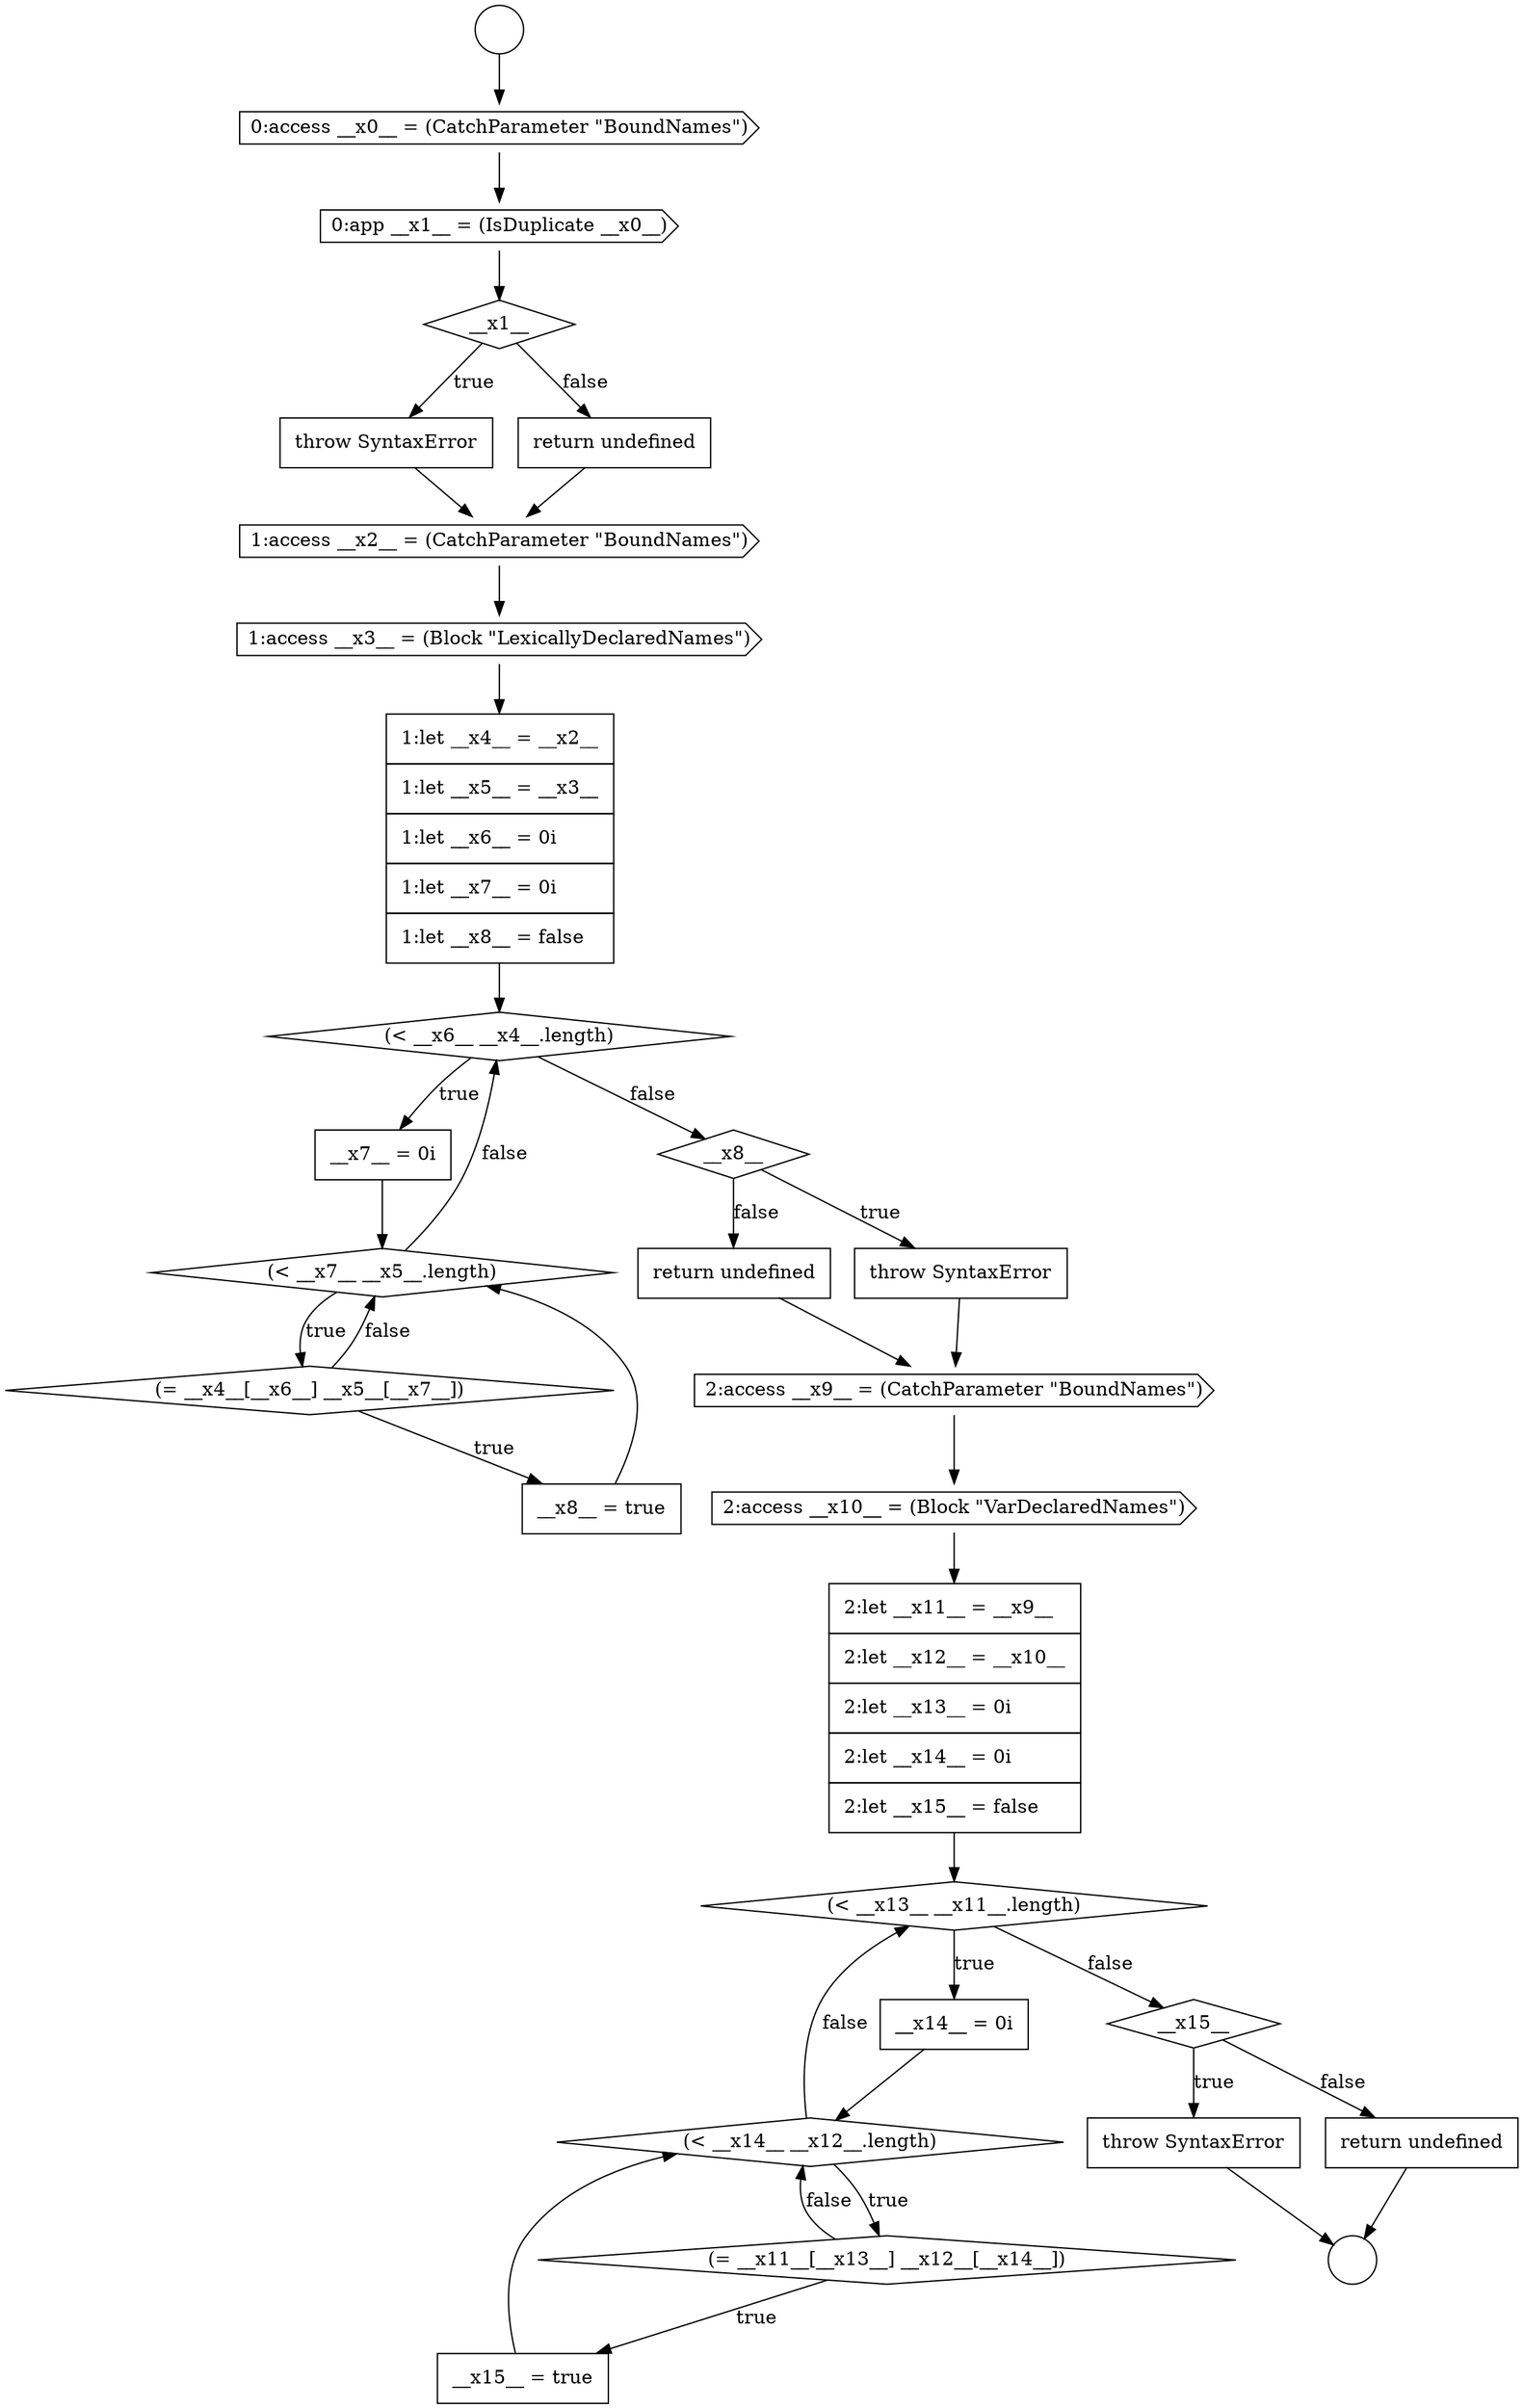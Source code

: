 digraph {
  node18684 [shape=circle label=" " color="black" fillcolor="white" style=filled]
  node18688 [shape=none, margin=0, label=<<font color="black">
    <table border="0" cellborder="1" cellspacing="0" cellpadding="10">
      <tr><td align="left">throw SyntaxError</td></tr>
    </table>
  </font>> color="black" fillcolor="white" style=filled]
  node18685 [shape=cds, label=<<font color="black">0:access __x0__ = (CatchParameter &quot;BoundNames&quot;)</font>> color="black" fillcolor="white" style=filled]
  node18697 [shape=none, margin=0, label=<<font color="black">
    <table border="0" cellborder="1" cellspacing="0" cellpadding="10">
      <tr><td align="left">__x8__ = true</td></tr>
    </table>
  </font>> color="black" fillcolor="white" style=filled]
  node18689 [shape=none, margin=0, label=<<font color="black">
    <table border="0" cellborder="1" cellspacing="0" cellpadding="10">
      <tr><td align="left">return undefined</td></tr>
    </table>
  </font>> color="black" fillcolor="white" style=filled]
  node18711 [shape=none, margin=0, label=<<font color="black">
    <table border="0" cellborder="1" cellspacing="0" cellpadding="10">
      <tr><td align="left">return undefined</td></tr>
    </table>
  </font>> color="black" fillcolor="white" style=filled]
  node18683 [shape=circle label=" " color="black" fillcolor="white" style=filled]
  node18699 [shape=none, margin=0, label=<<font color="black">
    <table border="0" cellborder="1" cellspacing="0" cellpadding="10">
      <tr><td align="left">throw SyntaxError</td></tr>
    </table>
  </font>> color="black" fillcolor="white" style=filled]
  node18687 [shape=diamond, label=<<font color="black">__x1__</font>> color="black" fillcolor="white" style=filled]
  node18694 [shape=none, margin=0, label=<<font color="black">
    <table border="0" cellborder="1" cellspacing="0" cellpadding="10">
      <tr><td align="left">__x7__ = 0i</td></tr>
    </table>
  </font>> color="black" fillcolor="white" style=filled]
  node18691 [shape=cds, label=<<font color="black">1:access __x3__ = (Block &quot;LexicallyDeclaredNames&quot;)</font>> color="black" fillcolor="white" style=filled]
  node18706 [shape=diamond, label=<<font color="black">(&lt; __x14__ __x12__.length)</font>> color="black" fillcolor="white" style=filled]
  node18703 [shape=none, margin=0, label=<<font color="black">
    <table border="0" cellborder="1" cellspacing="0" cellpadding="10">
      <tr><td align="left">2:let __x11__ = __x9__</td></tr>
      <tr><td align="left">2:let __x12__ = __x10__</td></tr>
      <tr><td align="left">2:let __x13__ = 0i</td></tr>
      <tr><td align="left">2:let __x14__ = 0i</td></tr>
      <tr><td align="left">2:let __x15__ = false</td></tr>
    </table>
  </font>> color="black" fillcolor="white" style=filled]
  node18700 [shape=none, margin=0, label=<<font color="black">
    <table border="0" cellborder="1" cellspacing="0" cellpadding="10">
      <tr><td align="left">return undefined</td></tr>
    </table>
  </font>> color="black" fillcolor="white" style=filled]
  node18693 [shape=diamond, label=<<font color="black">(&lt; __x6__ __x4__.length)</font>> color="black" fillcolor="white" style=filled]
  node18710 [shape=none, margin=0, label=<<font color="black">
    <table border="0" cellborder="1" cellspacing="0" cellpadding="10">
      <tr><td align="left">throw SyntaxError</td></tr>
    </table>
  </font>> color="black" fillcolor="white" style=filled]
  node18690 [shape=cds, label=<<font color="black">1:access __x2__ = (CatchParameter &quot;BoundNames&quot;)</font>> color="black" fillcolor="white" style=filled]
  node18705 [shape=none, margin=0, label=<<font color="black">
    <table border="0" cellborder="1" cellspacing="0" cellpadding="10">
      <tr><td align="left">__x14__ = 0i</td></tr>
    </table>
  </font>> color="black" fillcolor="white" style=filled]
  node18696 [shape=diamond, label=<<font color="black">(= __x4__[__x6__] __x5__[__x7__])</font>> color="black" fillcolor="white" style=filled]
  node18701 [shape=cds, label=<<font color="black">2:access __x9__ = (CatchParameter &quot;BoundNames&quot;)</font>> color="black" fillcolor="white" style=filled]
  node18709 [shape=diamond, label=<<font color="black">__x15__</font>> color="black" fillcolor="white" style=filled]
  node18704 [shape=diamond, label=<<font color="black">(&lt; __x13__ __x11__.length)</font>> color="black" fillcolor="white" style=filled]
  node18695 [shape=diamond, label=<<font color="black">(&lt; __x7__ __x5__.length)</font>> color="black" fillcolor="white" style=filled]
  node18708 [shape=none, margin=0, label=<<font color="black">
    <table border="0" cellborder="1" cellspacing="0" cellpadding="10">
      <tr><td align="left">__x15__ = true</td></tr>
    </table>
  </font>> color="black" fillcolor="white" style=filled]
  node18702 [shape=cds, label=<<font color="black">2:access __x10__ = (Block &quot;VarDeclaredNames&quot;)</font>> color="black" fillcolor="white" style=filled]
  node18698 [shape=diamond, label=<<font color="black">__x8__</font>> color="black" fillcolor="white" style=filled]
  node18686 [shape=cds, label=<<font color="black">0:app __x1__ = (IsDuplicate __x0__)</font>> color="black" fillcolor="white" style=filled]
  node18692 [shape=none, margin=0, label=<<font color="black">
    <table border="0" cellborder="1" cellspacing="0" cellpadding="10">
      <tr><td align="left">1:let __x4__ = __x2__</td></tr>
      <tr><td align="left">1:let __x5__ = __x3__</td></tr>
      <tr><td align="left">1:let __x6__ = 0i</td></tr>
      <tr><td align="left">1:let __x7__ = 0i</td></tr>
      <tr><td align="left">1:let __x8__ = false</td></tr>
    </table>
  </font>> color="black" fillcolor="white" style=filled]
  node18707 [shape=diamond, label=<<font color="black">(= __x11__[__x13__] __x12__[__x14__])</font>> color="black" fillcolor="white" style=filled]
  node18699 -> node18701 [ color="black"]
  node18705 -> node18706 [ color="black"]
  node18688 -> node18690 [ color="black"]
  node18686 -> node18687 [ color="black"]
  node18710 -> node18684 [ color="black"]
  node18694 -> node18695 [ color="black"]
  node18706 -> node18707 [label=<<font color="black">true</font>> color="black"]
  node18706 -> node18704 [label=<<font color="black">false</font>> color="black"]
  node18690 -> node18691 [ color="black"]
  node18689 -> node18690 [ color="black"]
  node18696 -> node18697 [label=<<font color="black">true</font>> color="black"]
  node18696 -> node18695 [label=<<font color="black">false</font>> color="black"]
  node18700 -> node18701 [ color="black"]
  node18698 -> node18699 [label=<<font color="black">true</font>> color="black"]
  node18698 -> node18700 [label=<<font color="black">false</font>> color="black"]
  node18695 -> node18696 [label=<<font color="black">true</font>> color="black"]
  node18695 -> node18693 [label=<<font color="black">false</font>> color="black"]
  node18697 -> node18695 [ color="black"]
  node18708 -> node18706 [ color="black"]
  node18685 -> node18686 [ color="black"]
  node18692 -> node18693 [ color="black"]
  node18701 -> node18702 [ color="black"]
  node18711 -> node18684 [ color="black"]
  node18709 -> node18710 [label=<<font color="black">true</font>> color="black"]
  node18709 -> node18711 [label=<<font color="black">false</font>> color="black"]
  node18704 -> node18705 [label=<<font color="black">true</font>> color="black"]
  node18704 -> node18709 [label=<<font color="black">false</font>> color="black"]
  node18702 -> node18703 [ color="black"]
  node18683 -> node18685 [ color="black"]
  node18691 -> node18692 [ color="black"]
  node18707 -> node18708 [label=<<font color="black">true</font>> color="black"]
  node18707 -> node18706 [label=<<font color="black">false</font>> color="black"]
  node18693 -> node18694 [label=<<font color="black">true</font>> color="black"]
  node18693 -> node18698 [label=<<font color="black">false</font>> color="black"]
  node18703 -> node18704 [ color="black"]
  node18687 -> node18688 [label=<<font color="black">true</font>> color="black"]
  node18687 -> node18689 [label=<<font color="black">false</font>> color="black"]
}
